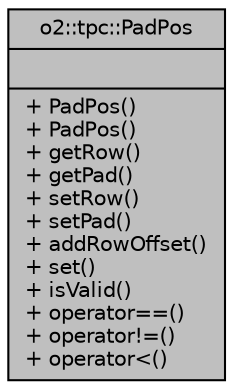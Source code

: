 digraph "o2::tpc::PadPos"
{
 // INTERACTIVE_SVG=YES
  bgcolor="transparent";
  edge [fontname="Helvetica",fontsize="10",labelfontname="Helvetica",labelfontsize="10"];
  node [fontname="Helvetica",fontsize="10",shape=record];
  Node1 [label="{o2::tpc::PadPos\n||+ PadPos()\l+ PadPos()\l+ getRow()\l+ getPad()\l+ setRow()\l+ setPad()\l+ addRowOffset()\l+ set()\l+ isValid()\l+ operator==()\l+ operator!=()\l+ operator\<()\l}",height=0.2,width=0.4,color="black", fillcolor="grey75", style="filled", fontcolor="black"];
}
